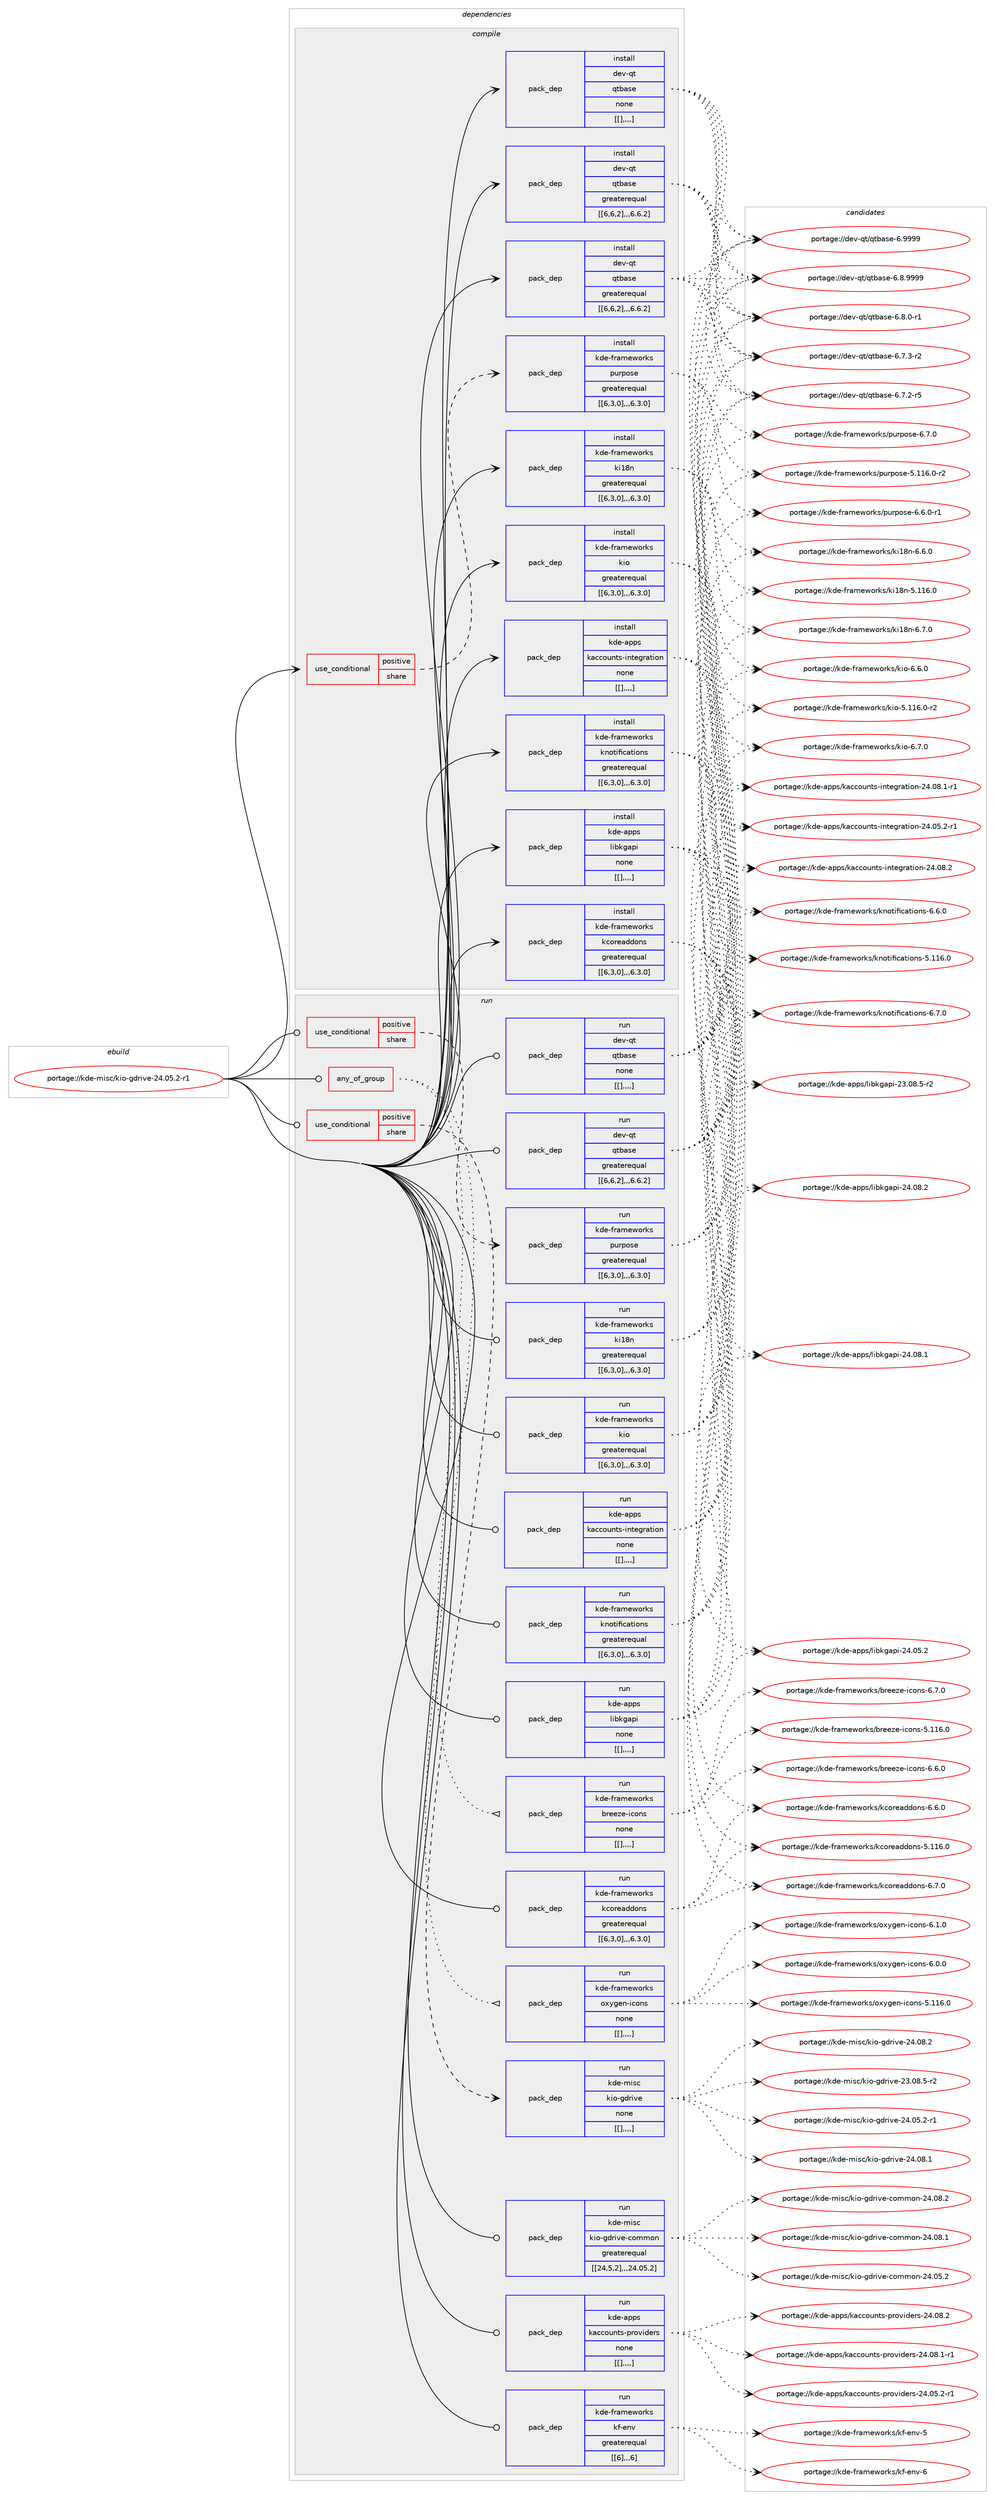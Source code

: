 digraph prolog {

# *************
# Graph options
# *************

newrank=true;
concentrate=true;
compound=true;
graph [rankdir=LR,fontname=Helvetica,fontsize=10,ranksep=1.5];#, ranksep=2.5, nodesep=0.2];
edge  [arrowhead=vee];
node  [fontname=Helvetica,fontsize=10];

# **********
# The ebuild
# **********

subgraph cluster_leftcol {
color=gray;
label=<<i>ebuild</i>>;
id [label="portage://kde-misc/kio-gdrive-24.05.2-r1", color=red, width=4, href="../kde-misc/kio-gdrive-24.05.2-r1.svg"];
}

# ****************
# The dependencies
# ****************

subgraph cluster_midcol {
color=gray;
label=<<i>dependencies</i>>;
subgraph cluster_compile {
fillcolor="#eeeeee";
style=filled;
label=<<i>compile</i>>;
subgraph cond73740 {
dependency287609 [label=<<TABLE BORDER="0" CELLBORDER="1" CELLSPACING="0" CELLPADDING="4"><TR><TD ROWSPAN="3" CELLPADDING="10">use_conditional</TD></TR><TR><TD>positive</TD></TR><TR><TD>share</TD></TR></TABLE>>, shape=none, color=red];
subgraph pack211575 {
dependency287631 [label=<<TABLE BORDER="0" CELLBORDER="1" CELLSPACING="0" CELLPADDING="4" WIDTH="220"><TR><TD ROWSPAN="6" CELLPADDING="30">pack_dep</TD></TR><TR><TD WIDTH="110">install</TD></TR><TR><TD>kde-frameworks</TD></TR><TR><TD>purpose</TD></TR><TR><TD>greaterequal</TD></TR><TR><TD>[[6,3,0],,,6.3.0]</TD></TR></TABLE>>, shape=none, color=blue];
}
dependency287609:e -> dependency287631:w [weight=20,style="dashed",arrowhead="vee"];
}
id:e -> dependency287609:w [weight=20,style="solid",arrowhead="vee"];
subgraph pack211580 {
dependency287654 [label=<<TABLE BORDER="0" CELLBORDER="1" CELLSPACING="0" CELLPADDING="4" WIDTH="220"><TR><TD ROWSPAN="6" CELLPADDING="30">pack_dep</TD></TR><TR><TD WIDTH="110">install</TD></TR><TR><TD>dev-qt</TD></TR><TR><TD>qtbase</TD></TR><TR><TD>greaterequal</TD></TR><TR><TD>[[6,6,2],,,6.6.2]</TD></TR></TABLE>>, shape=none, color=blue];
}
id:e -> dependency287654:w [weight=20,style="solid",arrowhead="vee"];
subgraph pack211610 {
dependency287673 [label=<<TABLE BORDER="0" CELLBORDER="1" CELLSPACING="0" CELLPADDING="4" WIDTH="220"><TR><TD ROWSPAN="6" CELLPADDING="30">pack_dep</TD></TR><TR><TD WIDTH="110">install</TD></TR><TR><TD>dev-qt</TD></TR><TR><TD>qtbase</TD></TR><TR><TD>greaterequal</TD></TR><TR><TD>[[6,6,2],,,6.6.2]</TD></TR></TABLE>>, shape=none, color=blue];
}
id:e -> dependency287673:w [weight=20,style="solid",arrowhead="vee"];
subgraph pack211616 {
dependency287702 [label=<<TABLE BORDER="0" CELLBORDER="1" CELLSPACING="0" CELLPADDING="4" WIDTH="220"><TR><TD ROWSPAN="6" CELLPADDING="30">pack_dep</TD></TR><TR><TD WIDTH="110">install</TD></TR><TR><TD>dev-qt</TD></TR><TR><TD>qtbase</TD></TR><TR><TD>none</TD></TR><TR><TD>[[],,,,]</TD></TR></TABLE>>, shape=none, color=blue];
}
id:e -> dependency287702:w [weight=20,style="solid",arrowhead="vee"];
subgraph pack211695 {
dependency287782 [label=<<TABLE BORDER="0" CELLBORDER="1" CELLSPACING="0" CELLPADDING="4" WIDTH="220"><TR><TD ROWSPAN="6" CELLPADDING="30">pack_dep</TD></TR><TR><TD WIDTH="110">install</TD></TR><TR><TD>kde-apps</TD></TR><TR><TD>kaccounts-integration</TD></TR><TR><TD>none</TD></TR><TR><TD>[[],,,,]</TD></TR></TABLE>>, shape=none, color=blue];
}
id:e -> dependency287782:w [weight=20,style="solid",arrowhead="vee"];
subgraph pack211716 {
dependency287806 [label=<<TABLE BORDER="0" CELLBORDER="1" CELLSPACING="0" CELLPADDING="4" WIDTH="220"><TR><TD ROWSPAN="6" CELLPADDING="30">pack_dep</TD></TR><TR><TD WIDTH="110">install</TD></TR><TR><TD>kde-apps</TD></TR><TR><TD>libkgapi</TD></TR><TR><TD>none</TD></TR><TR><TD>[[],,,,]</TD></TR></TABLE>>, shape=none, color=blue];
}
id:e -> dependency287806:w [weight=20,style="solid",arrowhead="vee"];
subgraph pack211737 {
dependency287882 [label=<<TABLE BORDER="0" CELLBORDER="1" CELLSPACING="0" CELLPADDING="4" WIDTH="220"><TR><TD ROWSPAN="6" CELLPADDING="30">pack_dep</TD></TR><TR><TD WIDTH="110">install</TD></TR><TR><TD>kde-frameworks</TD></TR><TR><TD>kcoreaddons</TD></TR><TR><TD>greaterequal</TD></TR><TR><TD>[[6,3,0],,,6.3.0]</TD></TR></TABLE>>, shape=none, color=blue];
}
id:e -> dependency287882:w [weight=20,style="solid",arrowhead="vee"];
subgraph pack211816 {
dependency287900 [label=<<TABLE BORDER="0" CELLBORDER="1" CELLSPACING="0" CELLPADDING="4" WIDTH="220"><TR><TD ROWSPAN="6" CELLPADDING="30">pack_dep</TD></TR><TR><TD WIDTH="110">install</TD></TR><TR><TD>kde-frameworks</TD></TR><TR><TD>ki18n</TD></TR><TR><TD>greaterequal</TD></TR><TR><TD>[[6,3,0],,,6.3.0]</TD></TR></TABLE>>, shape=none, color=blue];
}
id:e -> dependency287900:w [weight=20,style="solid",arrowhead="vee"];
subgraph pack211817 {
dependency287994 [label=<<TABLE BORDER="0" CELLBORDER="1" CELLSPACING="0" CELLPADDING="4" WIDTH="220"><TR><TD ROWSPAN="6" CELLPADDING="30">pack_dep</TD></TR><TR><TD WIDTH="110">install</TD></TR><TR><TD>kde-frameworks</TD></TR><TR><TD>kio</TD></TR><TR><TD>greaterequal</TD></TR><TR><TD>[[6,3,0],,,6.3.0]</TD></TR></TABLE>>, shape=none, color=blue];
}
id:e -> dependency287994:w [weight=20,style="solid",arrowhead="vee"];
subgraph pack211986 {
dependency288079 [label=<<TABLE BORDER="0" CELLBORDER="1" CELLSPACING="0" CELLPADDING="4" WIDTH="220"><TR><TD ROWSPAN="6" CELLPADDING="30">pack_dep</TD></TR><TR><TD WIDTH="110">install</TD></TR><TR><TD>kde-frameworks</TD></TR><TR><TD>knotifications</TD></TR><TR><TD>greaterequal</TD></TR><TR><TD>[[6,3,0],,,6.3.0]</TD></TR></TABLE>>, shape=none, color=blue];
}
id:e -> dependency288079:w [weight=20,style="solid",arrowhead="vee"];
}
subgraph cluster_compileandrun {
fillcolor="#eeeeee";
style=filled;
label=<<i>compile and run</i>>;
}
subgraph cluster_run {
fillcolor="#eeeeee";
style=filled;
label=<<i>run</i>>;
subgraph any2161 {
dependency288115 [label=<<TABLE BORDER="0" CELLBORDER="1" CELLSPACING="0" CELLPADDING="4"><TR><TD CELLPADDING="10">any_of_group</TD></TR></TABLE>>, shape=none, color=red];subgraph pack212025 {
dependency288169 [label=<<TABLE BORDER="0" CELLBORDER="1" CELLSPACING="0" CELLPADDING="4" WIDTH="220"><TR><TD ROWSPAN="6" CELLPADDING="30">pack_dep</TD></TR><TR><TD WIDTH="110">run</TD></TR><TR><TD>kde-frameworks</TD></TR><TR><TD>breeze-icons</TD></TR><TR><TD>none</TD></TR><TR><TD>[[],,,,]</TD></TR></TABLE>>, shape=none, color=blue];
}
dependency288115:e -> dependency288169:w [weight=20,style="dotted",arrowhead="oinv"];
subgraph pack212088 {
dependency288220 [label=<<TABLE BORDER="0" CELLBORDER="1" CELLSPACING="0" CELLPADDING="4" WIDTH="220"><TR><TD ROWSPAN="6" CELLPADDING="30">pack_dep</TD></TR><TR><TD WIDTH="110">run</TD></TR><TR><TD>kde-frameworks</TD></TR><TR><TD>oxygen-icons</TD></TR><TR><TD>none</TD></TR><TR><TD>[[],,,,]</TD></TR></TABLE>>, shape=none, color=blue];
}
dependency288115:e -> dependency288220:w [weight=20,style="dotted",arrowhead="oinv"];
}
id:e -> dependency288115:w [weight=20,style="solid",arrowhead="odot"];
subgraph cond73783 {
dependency288244 [label=<<TABLE BORDER="0" CELLBORDER="1" CELLSPACING="0" CELLPADDING="4"><TR><TD ROWSPAN="3" CELLPADDING="10">use_conditional</TD></TR><TR><TD>positive</TD></TR><TR><TD>share</TD></TR></TABLE>>, shape=none, color=red];
subgraph pack212159 {
dependency288294 [label=<<TABLE BORDER="0" CELLBORDER="1" CELLSPACING="0" CELLPADDING="4" WIDTH="220"><TR><TD ROWSPAN="6" CELLPADDING="30">pack_dep</TD></TR><TR><TD WIDTH="110">run</TD></TR><TR><TD>kde-frameworks</TD></TR><TR><TD>purpose</TD></TR><TR><TD>greaterequal</TD></TR><TR><TD>[[6,3,0],,,6.3.0]</TD></TR></TABLE>>, shape=none, color=blue];
}
dependency288244:e -> dependency288294:w [weight=20,style="dashed",arrowhead="vee"];
}
id:e -> dependency288244:w [weight=20,style="solid",arrowhead="odot"];
subgraph cond73787 {
dependency288346 [label=<<TABLE BORDER="0" CELLBORDER="1" CELLSPACING="0" CELLPADDING="4"><TR><TD ROWSPAN="3" CELLPADDING="10">use_conditional</TD></TR><TR><TD>positive</TD></TR><TR><TD>share</TD></TR></TABLE>>, shape=none, color=red];
subgraph pack212273 {
dependency288403 [label=<<TABLE BORDER="0" CELLBORDER="1" CELLSPACING="0" CELLPADDING="4" WIDTH="220"><TR><TD ROWSPAN="6" CELLPADDING="30">pack_dep</TD></TR><TR><TD WIDTH="110">run</TD></TR><TR><TD>kde-misc</TD></TR><TR><TD>kio-gdrive</TD></TR><TR><TD>none</TD></TR><TR><TD>[[],,,,]</TD></TR></TABLE>>, shape=none, color=blue];
}
dependency288346:e -> dependency288403:w [weight=20,style="dashed",arrowhead="vee"];
}
id:e -> dependency288346:w [weight=20,style="solid",arrowhead="odot"];
subgraph pack212289 {
dependency288411 [label=<<TABLE BORDER="0" CELLBORDER="1" CELLSPACING="0" CELLPADDING="4" WIDTH="220"><TR><TD ROWSPAN="6" CELLPADDING="30">pack_dep</TD></TR><TR><TD WIDTH="110">run</TD></TR><TR><TD>dev-qt</TD></TR><TR><TD>qtbase</TD></TR><TR><TD>greaterequal</TD></TR><TR><TD>[[6,6,2],,,6.6.2]</TD></TR></TABLE>>, shape=none, color=blue];
}
id:e -> dependency288411:w [weight=20,style="solid",arrowhead="odot"];
subgraph pack212293 {
dependency288454 [label=<<TABLE BORDER="0" CELLBORDER="1" CELLSPACING="0" CELLPADDING="4" WIDTH="220"><TR><TD ROWSPAN="6" CELLPADDING="30">pack_dep</TD></TR><TR><TD WIDTH="110">run</TD></TR><TR><TD>dev-qt</TD></TR><TR><TD>qtbase</TD></TR><TR><TD>none</TD></TR><TR><TD>[[],,,,]</TD></TR></TABLE>>, shape=none, color=blue];
}
id:e -> dependency288454:w [weight=20,style="solid",arrowhead="odot"];
subgraph pack212336 {
dependency288461 [label=<<TABLE BORDER="0" CELLBORDER="1" CELLSPACING="0" CELLPADDING="4" WIDTH="220"><TR><TD ROWSPAN="6" CELLPADDING="30">pack_dep</TD></TR><TR><TD WIDTH="110">run</TD></TR><TR><TD>kde-apps</TD></TR><TR><TD>kaccounts-integration</TD></TR><TR><TD>none</TD></TR><TR><TD>[[],,,,]</TD></TR></TABLE>>, shape=none, color=blue];
}
id:e -> dependency288461:w [weight=20,style="solid",arrowhead="odot"];
subgraph pack212368 {
dependency288502 [label=<<TABLE BORDER="0" CELLBORDER="1" CELLSPACING="0" CELLPADDING="4" WIDTH="220"><TR><TD ROWSPAN="6" CELLPADDING="30">pack_dep</TD></TR><TR><TD WIDTH="110">run</TD></TR><TR><TD>kde-apps</TD></TR><TR><TD>kaccounts-providers</TD></TR><TR><TD>none</TD></TR><TR><TD>[[],,,,]</TD></TR></TABLE>>, shape=none, color=blue];
}
id:e -> dependency288502:w [weight=20,style="solid",arrowhead="odot"];
subgraph pack212424 {
dependency288569 [label=<<TABLE BORDER="0" CELLBORDER="1" CELLSPACING="0" CELLPADDING="4" WIDTH="220"><TR><TD ROWSPAN="6" CELLPADDING="30">pack_dep</TD></TR><TR><TD WIDTH="110">run</TD></TR><TR><TD>kde-apps</TD></TR><TR><TD>libkgapi</TD></TR><TR><TD>none</TD></TR><TR><TD>[[],,,,]</TD></TR></TABLE>>, shape=none, color=blue];
}
id:e -> dependency288569:w [weight=20,style="solid",arrowhead="odot"];
subgraph pack212469 {
dependency288620 [label=<<TABLE BORDER="0" CELLBORDER="1" CELLSPACING="0" CELLPADDING="4" WIDTH="220"><TR><TD ROWSPAN="6" CELLPADDING="30">pack_dep</TD></TR><TR><TD WIDTH="110">run</TD></TR><TR><TD>kde-frameworks</TD></TR><TR><TD>kcoreaddons</TD></TR><TR><TD>greaterequal</TD></TR><TR><TD>[[6,3,0],,,6.3.0]</TD></TR></TABLE>>, shape=none, color=blue];
}
id:e -> dependency288620:w [weight=20,style="solid",arrowhead="odot"];
subgraph pack212501 {
dependency288635 [label=<<TABLE BORDER="0" CELLBORDER="1" CELLSPACING="0" CELLPADDING="4" WIDTH="220"><TR><TD ROWSPAN="6" CELLPADDING="30">pack_dep</TD></TR><TR><TD WIDTH="110">run</TD></TR><TR><TD>kde-frameworks</TD></TR><TR><TD>kf-env</TD></TR><TR><TD>greaterequal</TD></TR><TR><TD>[[6],,,6]</TD></TR></TABLE>>, shape=none, color=blue];
}
id:e -> dependency288635:w [weight=20,style="solid",arrowhead="odot"];
subgraph pack212503 {
dependency288640 [label=<<TABLE BORDER="0" CELLBORDER="1" CELLSPACING="0" CELLPADDING="4" WIDTH="220"><TR><TD ROWSPAN="6" CELLPADDING="30">pack_dep</TD></TR><TR><TD WIDTH="110">run</TD></TR><TR><TD>kde-frameworks</TD></TR><TR><TD>ki18n</TD></TR><TR><TD>greaterequal</TD></TR><TR><TD>[[6,3,0],,,6.3.0]</TD></TR></TABLE>>, shape=none, color=blue];
}
id:e -> dependency288640:w [weight=20,style="solid",arrowhead="odot"];
subgraph pack212506 {
dependency288641 [label=<<TABLE BORDER="0" CELLBORDER="1" CELLSPACING="0" CELLPADDING="4" WIDTH="220"><TR><TD ROWSPAN="6" CELLPADDING="30">pack_dep</TD></TR><TR><TD WIDTH="110">run</TD></TR><TR><TD>kde-frameworks</TD></TR><TR><TD>kio</TD></TR><TR><TD>greaterequal</TD></TR><TR><TD>[[6,3,0],,,6.3.0]</TD></TR></TABLE>>, shape=none, color=blue];
}
id:e -> dependency288641:w [weight=20,style="solid",arrowhead="odot"];
subgraph pack212509 {
dependency288674 [label=<<TABLE BORDER="0" CELLBORDER="1" CELLSPACING="0" CELLPADDING="4" WIDTH="220"><TR><TD ROWSPAN="6" CELLPADDING="30">pack_dep</TD></TR><TR><TD WIDTH="110">run</TD></TR><TR><TD>kde-frameworks</TD></TR><TR><TD>knotifications</TD></TR><TR><TD>greaterequal</TD></TR><TR><TD>[[6,3,0],,,6.3.0]</TD></TR></TABLE>>, shape=none, color=blue];
}
id:e -> dependency288674:w [weight=20,style="solid",arrowhead="odot"];
subgraph pack212546 {
dependency288692 [label=<<TABLE BORDER="0" CELLBORDER="1" CELLSPACING="0" CELLPADDING="4" WIDTH="220"><TR><TD ROWSPAN="6" CELLPADDING="30">pack_dep</TD></TR><TR><TD WIDTH="110">run</TD></TR><TR><TD>kde-misc</TD></TR><TR><TD>kio-gdrive-common</TD></TR><TR><TD>greaterequal</TD></TR><TR><TD>[[24,5,2],,,24.05.2]</TD></TR></TABLE>>, shape=none, color=blue];
}
id:e -> dependency288692:w [weight=20,style="solid",arrowhead="odot"];
}
}

# **************
# The candidates
# **************

subgraph cluster_choices {
rank=same;
color=gray;
label=<<i>candidates</i>>;

subgraph choice211593 {
color=black;
nodesep=1;
choice107100101451021149710910111911111410711547112117114112111115101455446554648 [label="portage://kde-frameworks/purpose-6.7.0", color=red, width=4,href="../kde-frameworks/purpose-6.7.0.svg"];
choice1071001014510211497109101119111114107115471121171141121111151014554465446484511449 [label="portage://kde-frameworks/purpose-6.6.0-r1", color=red, width=4,href="../kde-frameworks/purpose-6.6.0-r1.svg"];
choice10710010145102114971091011191111141071154711211711411211111510145534649495446484511450 [label="portage://kde-frameworks/purpose-5.116.0-r2", color=red, width=4,href="../kde-frameworks/purpose-5.116.0-r2.svg"];
dependency287631:e -> choice107100101451021149710910111911111410711547112117114112111115101455446554648:w [style=dotted,weight="100"];
dependency287631:e -> choice1071001014510211497109101119111114107115471121171141121111151014554465446484511449:w [style=dotted,weight="100"];
dependency287631:e -> choice10710010145102114971091011191111141071154711211711411211111510145534649495446484511450:w [style=dotted,weight="100"];
}
subgraph choice211596 {
color=black;
nodesep=1;
choice1001011184511311647113116989711510145544657575757 [label="portage://dev-qt/qtbase-6.9999", color=red, width=4,href="../dev-qt/qtbase-6.9999.svg"];
choice10010111845113116471131169897115101455446564657575757 [label="portage://dev-qt/qtbase-6.8.9999", color=red, width=4,href="../dev-qt/qtbase-6.8.9999.svg"];
choice100101118451131164711311698971151014554465646484511449 [label="portage://dev-qt/qtbase-6.8.0-r1", color=red, width=4,href="../dev-qt/qtbase-6.8.0-r1.svg"];
choice100101118451131164711311698971151014554465546514511450 [label="portage://dev-qt/qtbase-6.7.3-r2", color=red, width=4,href="../dev-qt/qtbase-6.7.3-r2.svg"];
choice100101118451131164711311698971151014554465546504511453 [label="portage://dev-qt/qtbase-6.7.2-r5", color=red, width=4,href="../dev-qt/qtbase-6.7.2-r5.svg"];
dependency287654:e -> choice1001011184511311647113116989711510145544657575757:w [style=dotted,weight="100"];
dependency287654:e -> choice10010111845113116471131169897115101455446564657575757:w [style=dotted,weight="100"];
dependency287654:e -> choice100101118451131164711311698971151014554465646484511449:w [style=dotted,weight="100"];
dependency287654:e -> choice100101118451131164711311698971151014554465546514511450:w [style=dotted,weight="100"];
dependency287654:e -> choice100101118451131164711311698971151014554465546504511453:w [style=dotted,weight="100"];
}
subgraph choice211621 {
color=black;
nodesep=1;
choice1001011184511311647113116989711510145544657575757 [label="portage://dev-qt/qtbase-6.9999", color=red, width=4,href="../dev-qt/qtbase-6.9999.svg"];
choice10010111845113116471131169897115101455446564657575757 [label="portage://dev-qt/qtbase-6.8.9999", color=red, width=4,href="../dev-qt/qtbase-6.8.9999.svg"];
choice100101118451131164711311698971151014554465646484511449 [label="portage://dev-qt/qtbase-6.8.0-r1", color=red, width=4,href="../dev-qt/qtbase-6.8.0-r1.svg"];
choice100101118451131164711311698971151014554465546514511450 [label="portage://dev-qt/qtbase-6.7.3-r2", color=red, width=4,href="../dev-qt/qtbase-6.7.3-r2.svg"];
choice100101118451131164711311698971151014554465546504511453 [label="portage://dev-qt/qtbase-6.7.2-r5", color=red, width=4,href="../dev-qt/qtbase-6.7.2-r5.svg"];
dependency287673:e -> choice1001011184511311647113116989711510145544657575757:w [style=dotted,weight="100"];
dependency287673:e -> choice10010111845113116471131169897115101455446564657575757:w [style=dotted,weight="100"];
dependency287673:e -> choice100101118451131164711311698971151014554465646484511449:w [style=dotted,weight="100"];
dependency287673:e -> choice100101118451131164711311698971151014554465546514511450:w [style=dotted,weight="100"];
dependency287673:e -> choice100101118451131164711311698971151014554465546504511453:w [style=dotted,weight="100"];
}
subgraph choice211628 {
color=black;
nodesep=1;
choice1001011184511311647113116989711510145544657575757 [label="portage://dev-qt/qtbase-6.9999", color=red, width=4,href="../dev-qt/qtbase-6.9999.svg"];
choice10010111845113116471131169897115101455446564657575757 [label="portage://dev-qt/qtbase-6.8.9999", color=red, width=4,href="../dev-qt/qtbase-6.8.9999.svg"];
choice100101118451131164711311698971151014554465646484511449 [label="portage://dev-qt/qtbase-6.8.0-r1", color=red, width=4,href="../dev-qt/qtbase-6.8.0-r1.svg"];
choice100101118451131164711311698971151014554465546514511450 [label="portage://dev-qt/qtbase-6.7.3-r2", color=red, width=4,href="../dev-qt/qtbase-6.7.3-r2.svg"];
choice100101118451131164711311698971151014554465546504511453 [label="portage://dev-qt/qtbase-6.7.2-r5", color=red, width=4,href="../dev-qt/qtbase-6.7.2-r5.svg"];
dependency287702:e -> choice1001011184511311647113116989711510145544657575757:w [style=dotted,weight="100"];
dependency287702:e -> choice10010111845113116471131169897115101455446564657575757:w [style=dotted,weight="100"];
dependency287702:e -> choice100101118451131164711311698971151014554465646484511449:w [style=dotted,weight="100"];
dependency287702:e -> choice100101118451131164711311698971151014554465546514511450:w [style=dotted,weight="100"];
dependency287702:e -> choice100101118451131164711311698971151014554465546504511453:w [style=dotted,weight="100"];
}
subgraph choice211640 {
color=black;
nodesep=1;
choice10710010145971121121154710797999911111711011611545105110116101103114971161051111104550524648564650 [label="portage://kde-apps/kaccounts-integration-24.08.2", color=red, width=4,href="../kde-apps/kaccounts-integration-24.08.2.svg"];
choice107100101459711211211547107979999111117110116115451051101161011031149711610511111045505246485646494511449 [label="portage://kde-apps/kaccounts-integration-24.08.1-r1", color=red, width=4,href="../kde-apps/kaccounts-integration-24.08.1-r1.svg"];
choice107100101459711211211547107979999111117110116115451051101161011031149711610511111045505246485346504511449 [label="portage://kde-apps/kaccounts-integration-24.05.2-r1", color=red, width=4,href="../kde-apps/kaccounts-integration-24.05.2-r1.svg"];
dependency287782:e -> choice10710010145971121121154710797999911111711011611545105110116101103114971161051111104550524648564650:w [style=dotted,weight="100"];
dependency287782:e -> choice107100101459711211211547107979999111117110116115451051101161011031149711610511111045505246485646494511449:w [style=dotted,weight="100"];
dependency287782:e -> choice107100101459711211211547107979999111117110116115451051101161011031149711610511111045505246485346504511449:w [style=dotted,weight="100"];
}
subgraph choice211662 {
color=black;
nodesep=1;
choice10710010145971121121154710810598107103971121054550524648564650 [label="portage://kde-apps/libkgapi-24.08.2", color=red, width=4,href="../kde-apps/libkgapi-24.08.2.svg"];
choice10710010145971121121154710810598107103971121054550524648564649 [label="portage://kde-apps/libkgapi-24.08.1", color=red, width=4,href="../kde-apps/libkgapi-24.08.1.svg"];
choice10710010145971121121154710810598107103971121054550524648534650 [label="portage://kde-apps/libkgapi-24.05.2", color=red, width=4,href="../kde-apps/libkgapi-24.05.2.svg"];
choice107100101459711211211547108105981071039711210545505146485646534511450 [label="portage://kde-apps/libkgapi-23.08.5-r2", color=red, width=4,href="../kde-apps/libkgapi-23.08.5-r2.svg"];
dependency287806:e -> choice10710010145971121121154710810598107103971121054550524648564650:w [style=dotted,weight="100"];
dependency287806:e -> choice10710010145971121121154710810598107103971121054550524648564649:w [style=dotted,weight="100"];
dependency287806:e -> choice10710010145971121121154710810598107103971121054550524648534650:w [style=dotted,weight="100"];
dependency287806:e -> choice107100101459711211211547108105981071039711210545505146485646534511450:w [style=dotted,weight="100"];
}
subgraph choice211666 {
color=black;
nodesep=1;
choice1071001014510211497109101119111114107115471079911111410197100100111110115455446554648 [label="portage://kde-frameworks/kcoreaddons-6.7.0", color=red, width=4,href="../kde-frameworks/kcoreaddons-6.7.0.svg"];
choice1071001014510211497109101119111114107115471079911111410197100100111110115455446544648 [label="portage://kde-frameworks/kcoreaddons-6.6.0", color=red, width=4,href="../kde-frameworks/kcoreaddons-6.6.0.svg"];
choice10710010145102114971091011191111141071154710799111114101971001001111101154553464949544648 [label="portage://kde-frameworks/kcoreaddons-5.116.0", color=red, width=4,href="../kde-frameworks/kcoreaddons-5.116.0.svg"];
dependency287882:e -> choice1071001014510211497109101119111114107115471079911111410197100100111110115455446554648:w [style=dotted,weight="100"];
dependency287882:e -> choice1071001014510211497109101119111114107115471079911111410197100100111110115455446544648:w [style=dotted,weight="100"];
dependency287882:e -> choice10710010145102114971091011191111141071154710799111114101971001001111101154553464949544648:w [style=dotted,weight="100"];
}
subgraph choice211669 {
color=black;
nodesep=1;
choice1071001014510211497109101119111114107115471071054956110455446554648 [label="portage://kde-frameworks/ki18n-6.7.0", color=red, width=4,href="../kde-frameworks/ki18n-6.7.0.svg"];
choice1071001014510211497109101119111114107115471071054956110455446544648 [label="portage://kde-frameworks/ki18n-6.6.0", color=red, width=4,href="../kde-frameworks/ki18n-6.6.0.svg"];
choice10710010145102114971091011191111141071154710710549561104553464949544648 [label="portage://kde-frameworks/ki18n-5.116.0", color=red, width=4,href="../kde-frameworks/ki18n-5.116.0.svg"];
dependency287900:e -> choice1071001014510211497109101119111114107115471071054956110455446554648:w [style=dotted,weight="100"];
dependency287900:e -> choice1071001014510211497109101119111114107115471071054956110455446544648:w [style=dotted,weight="100"];
dependency287900:e -> choice10710010145102114971091011191111141071154710710549561104553464949544648:w [style=dotted,weight="100"];
}
subgraph choice211684 {
color=black;
nodesep=1;
choice107100101451021149710910111911111410711547107105111455446554648 [label="portage://kde-frameworks/kio-6.7.0", color=red, width=4,href="../kde-frameworks/kio-6.7.0.svg"];
choice107100101451021149710910111911111410711547107105111455446544648 [label="portage://kde-frameworks/kio-6.6.0", color=red, width=4,href="../kde-frameworks/kio-6.6.0.svg"];
choice10710010145102114971091011191111141071154710710511145534649495446484511450 [label="portage://kde-frameworks/kio-5.116.0-r2", color=red, width=4,href="../kde-frameworks/kio-5.116.0-r2.svg"];
dependency287994:e -> choice107100101451021149710910111911111410711547107105111455446554648:w [style=dotted,weight="100"];
dependency287994:e -> choice107100101451021149710910111911111410711547107105111455446544648:w [style=dotted,weight="100"];
dependency287994:e -> choice10710010145102114971091011191111141071154710710511145534649495446484511450:w [style=dotted,weight="100"];
}
subgraph choice211708 {
color=black;
nodesep=1;
choice1071001014510211497109101119111114107115471071101111161051021059997116105111110115455446554648 [label="portage://kde-frameworks/knotifications-6.7.0", color=red, width=4,href="../kde-frameworks/knotifications-6.7.0.svg"];
choice1071001014510211497109101119111114107115471071101111161051021059997116105111110115455446544648 [label="portage://kde-frameworks/knotifications-6.6.0", color=red, width=4,href="../kde-frameworks/knotifications-6.6.0.svg"];
choice10710010145102114971091011191111141071154710711011111610510210599971161051111101154553464949544648 [label="portage://kde-frameworks/knotifications-5.116.0", color=red, width=4,href="../kde-frameworks/knotifications-5.116.0.svg"];
dependency288079:e -> choice1071001014510211497109101119111114107115471071101111161051021059997116105111110115455446554648:w [style=dotted,weight="100"];
dependency288079:e -> choice1071001014510211497109101119111114107115471071101111161051021059997116105111110115455446544648:w [style=dotted,weight="100"];
dependency288079:e -> choice10710010145102114971091011191111141071154710711011111610510210599971161051111101154553464949544648:w [style=dotted,weight="100"];
}
subgraph choice211715 {
color=black;
nodesep=1;
choice107100101451021149710910111911111410711547981141011011221014510599111110115455446554648 [label="portage://kde-frameworks/breeze-icons-6.7.0", color=red, width=4,href="../kde-frameworks/breeze-icons-6.7.0.svg"];
choice107100101451021149710910111911111410711547981141011011221014510599111110115455446544648 [label="portage://kde-frameworks/breeze-icons-6.6.0", color=red, width=4,href="../kde-frameworks/breeze-icons-6.6.0.svg"];
choice1071001014510211497109101119111114107115479811410110112210145105991111101154553464949544648 [label="portage://kde-frameworks/breeze-icons-5.116.0", color=red, width=4,href="../kde-frameworks/breeze-icons-5.116.0.svg"];
dependency288169:e -> choice107100101451021149710910111911111410711547981141011011221014510599111110115455446554648:w [style=dotted,weight="100"];
dependency288169:e -> choice107100101451021149710910111911111410711547981141011011221014510599111110115455446544648:w [style=dotted,weight="100"];
dependency288169:e -> choice1071001014510211497109101119111114107115479811410110112210145105991111101154553464949544648:w [style=dotted,weight="100"];
}
subgraph choice211724 {
color=black;
nodesep=1;
choice1071001014510211497109101119111114107115471111201211031011104510599111110115455446494648 [label="portage://kde-frameworks/oxygen-icons-6.1.0", color=red, width=4,href="../kde-frameworks/oxygen-icons-6.1.0.svg"];
choice1071001014510211497109101119111114107115471111201211031011104510599111110115455446484648 [label="portage://kde-frameworks/oxygen-icons-6.0.0", color=red, width=4,href="../kde-frameworks/oxygen-icons-6.0.0.svg"];
choice10710010145102114971091011191111141071154711112012110310111045105991111101154553464949544648 [label="portage://kde-frameworks/oxygen-icons-5.116.0", color=red, width=4,href="../kde-frameworks/oxygen-icons-5.116.0.svg"];
dependency288220:e -> choice1071001014510211497109101119111114107115471111201211031011104510599111110115455446494648:w [style=dotted,weight="100"];
dependency288220:e -> choice1071001014510211497109101119111114107115471111201211031011104510599111110115455446484648:w [style=dotted,weight="100"];
dependency288220:e -> choice10710010145102114971091011191111141071154711112012110310111045105991111101154553464949544648:w [style=dotted,weight="100"];
}
subgraph choice211739 {
color=black;
nodesep=1;
choice107100101451021149710910111911111410711547112117114112111115101455446554648 [label="portage://kde-frameworks/purpose-6.7.0", color=red, width=4,href="../kde-frameworks/purpose-6.7.0.svg"];
choice1071001014510211497109101119111114107115471121171141121111151014554465446484511449 [label="portage://kde-frameworks/purpose-6.6.0-r1", color=red, width=4,href="../kde-frameworks/purpose-6.6.0-r1.svg"];
choice10710010145102114971091011191111141071154711211711411211111510145534649495446484511450 [label="portage://kde-frameworks/purpose-5.116.0-r2", color=red, width=4,href="../kde-frameworks/purpose-5.116.0-r2.svg"];
dependency288294:e -> choice107100101451021149710910111911111410711547112117114112111115101455446554648:w [style=dotted,weight="100"];
dependency288294:e -> choice1071001014510211497109101119111114107115471121171141121111151014554465446484511449:w [style=dotted,weight="100"];
dependency288294:e -> choice10710010145102114971091011191111141071154711211711411211111510145534649495446484511450:w [style=dotted,weight="100"];
}
subgraph choice211761 {
color=black;
nodesep=1;
choice107100101451091051159947107105111451031001141051181014550524648564650 [label="portage://kde-misc/kio-gdrive-24.08.2", color=red, width=4,href="../kde-misc/kio-gdrive-24.08.2.svg"];
choice107100101451091051159947107105111451031001141051181014550524648564649 [label="portage://kde-misc/kio-gdrive-24.08.1", color=red, width=4,href="../kde-misc/kio-gdrive-24.08.1.svg"];
choice1071001014510910511599471071051114510310011410511810145505246485346504511449 [label="portage://kde-misc/kio-gdrive-24.05.2-r1", color=red, width=4,href="../kde-misc/kio-gdrive-24.05.2-r1.svg"];
choice1071001014510910511599471071051114510310011410511810145505146485646534511450 [label="portage://kde-misc/kio-gdrive-23.08.5-r2", color=red, width=4,href="../kde-misc/kio-gdrive-23.08.5-r2.svg"];
dependency288403:e -> choice107100101451091051159947107105111451031001141051181014550524648564650:w [style=dotted,weight="100"];
dependency288403:e -> choice107100101451091051159947107105111451031001141051181014550524648564649:w [style=dotted,weight="100"];
dependency288403:e -> choice1071001014510910511599471071051114510310011410511810145505246485346504511449:w [style=dotted,weight="100"];
dependency288403:e -> choice1071001014510910511599471071051114510310011410511810145505146485646534511450:w [style=dotted,weight="100"];
}
subgraph choice211767 {
color=black;
nodesep=1;
choice1001011184511311647113116989711510145544657575757 [label="portage://dev-qt/qtbase-6.9999", color=red, width=4,href="../dev-qt/qtbase-6.9999.svg"];
choice10010111845113116471131169897115101455446564657575757 [label="portage://dev-qt/qtbase-6.8.9999", color=red, width=4,href="../dev-qt/qtbase-6.8.9999.svg"];
choice100101118451131164711311698971151014554465646484511449 [label="portage://dev-qt/qtbase-6.8.0-r1", color=red, width=4,href="../dev-qt/qtbase-6.8.0-r1.svg"];
choice100101118451131164711311698971151014554465546514511450 [label="portage://dev-qt/qtbase-6.7.3-r2", color=red, width=4,href="../dev-qt/qtbase-6.7.3-r2.svg"];
choice100101118451131164711311698971151014554465546504511453 [label="portage://dev-qt/qtbase-6.7.2-r5", color=red, width=4,href="../dev-qt/qtbase-6.7.2-r5.svg"];
dependency288411:e -> choice1001011184511311647113116989711510145544657575757:w [style=dotted,weight="100"];
dependency288411:e -> choice10010111845113116471131169897115101455446564657575757:w [style=dotted,weight="100"];
dependency288411:e -> choice100101118451131164711311698971151014554465646484511449:w [style=dotted,weight="100"];
dependency288411:e -> choice100101118451131164711311698971151014554465546514511450:w [style=dotted,weight="100"];
dependency288411:e -> choice100101118451131164711311698971151014554465546504511453:w [style=dotted,weight="100"];
}
subgraph choice211773 {
color=black;
nodesep=1;
choice1001011184511311647113116989711510145544657575757 [label="portage://dev-qt/qtbase-6.9999", color=red, width=4,href="../dev-qt/qtbase-6.9999.svg"];
choice10010111845113116471131169897115101455446564657575757 [label="portage://dev-qt/qtbase-6.8.9999", color=red, width=4,href="../dev-qt/qtbase-6.8.9999.svg"];
choice100101118451131164711311698971151014554465646484511449 [label="portage://dev-qt/qtbase-6.8.0-r1", color=red, width=4,href="../dev-qt/qtbase-6.8.0-r1.svg"];
choice100101118451131164711311698971151014554465546514511450 [label="portage://dev-qt/qtbase-6.7.3-r2", color=red, width=4,href="../dev-qt/qtbase-6.7.3-r2.svg"];
choice100101118451131164711311698971151014554465546504511453 [label="portage://dev-qt/qtbase-6.7.2-r5", color=red, width=4,href="../dev-qt/qtbase-6.7.2-r5.svg"];
dependency288454:e -> choice1001011184511311647113116989711510145544657575757:w [style=dotted,weight="100"];
dependency288454:e -> choice10010111845113116471131169897115101455446564657575757:w [style=dotted,weight="100"];
dependency288454:e -> choice100101118451131164711311698971151014554465646484511449:w [style=dotted,weight="100"];
dependency288454:e -> choice100101118451131164711311698971151014554465546514511450:w [style=dotted,weight="100"];
dependency288454:e -> choice100101118451131164711311698971151014554465546504511453:w [style=dotted,weight="100"];
}
subgraph choice211816 {
color=black;
nodesep=1;
choice10710010145971121121154710797999911111711011611545105110116101103114971161051111104550524648564650 [label="portage://kde-apps/kaccounts-integration-24.08.2", color=red, width=4,href="../kde-apps/kaccounts-integration-24.08.2.svg"];
choice107100101459711211211547107979999111117110116115451051101161011031149711610511111045505246485646494511449 [label="portage://kde-apps/kaccounts-integration-24.08.1-r1", color=red, width=4,href="../kde-apps/kaccounts-integration-24.08.1-r1.svg"];
choice107100101459711211211547107979999111117110116115451051101161011031149711610511111045505246485346504511449 [label="portage://kde-apps/kaccounts-integration-24.05.2-r1", color=red, width=4,href="../kde-apps/kaccounts-integration-24.05.2-r1.svg"];
dependency288461:e -> choice10710010145971121121154710797999911111711011611545105110116101103114971161051111104550524648564650:w [style=dotted,weight="100"];
dependency288461:e -> choice107100101459711211211547107979999111117110116115451051101161011031149711610511111045505246485646494511449:w [style=dotted,weight="100"];
dependency288461:e -> choice107100101459711211211547107979999111117110116115451051101161011031149711610511111045505246485346504511449:w [style=dotted,weight="100"];
}
subgraph choice211820 {
color=black;
nodesep=1;
choice107100101459711211211547107979999111117110116115451121141111181051001011141154550524648564650 [label="portage://kde-apps/kaccounts-providers-24.08.2", color=red, width=4,href="../kde-apps/kaccounts-providers-24.08.2.svg"];
choice1071001014597112112115471079799991111171101161154511211411111810510010111411545505246485646494511449 [label="portage://kde-apps/kaccounts-providers-24.08.1-r1", color=red, width=4,href="../kde-apps/kaccounts-providers-24.08.1-r1.svg"];
choice1071001014597112112115471079799991111171101161154511211411111810510010111411545505246485346504511449 [label="portage://kde-apps/kaccounts-providers-24.05.2-r1", color=red, width=4,href="../kde-apps/kaccounts-providers-24.05.2-r1.svg"];
dependency288502:e -> choice107100101459711211211547107979999111117110116115451121141111181051001011141154550524648564650:w [style=dotted,weight="100"];
dependency288502:e -> choice1071001014597112112115471079799991111171101161154511211411111810510010111411545505246485646494511449:w [style=dotted,weight="100"];
dependency288502:e -> choice1071001014597112112115471079799991111171101161154511211411111810510010111411545505246485346504511449:w [style=dotted,weight="100"];
}
subgraph choice211842 {
color=black;
nodesep=1;
choice10710010145971121121154710810598107103971121054550524648564650 [label="portage://kde-apps/libkgapi-24.08.2", color=red, width=4,href="../kde-apps/libkgapi-24.08.2.svg"];
choice10710010145971121121154710810598107103971121054550524648564649 [label="portage://kde-apps/libkgapi-24.08.1", color=red, width=4,href="../kde-apps/libkgapi-24.08.1.svg"];
choice10710010145971121121154710810598107103971121054550524648534650 [label="portage://kde-apps/libkgapi-24.05.2", color=red, width=4,href="../kde-apps/libkgapi-24.05.2.svg"];
choice107100101459711211211547108105981071039711210545505146485646534511450 [label="portage://kde-apps/libkgapi-23.08.5-r2", color=red, width=4,href="../kde-apps/libkgapi-23.08.5-r2.svg"];
dependency288569:e -> choice10710010145971121121154710810598107103971121054550524648564650:w [style=dotted,weight="100"];
dependency288569:e -> choice10710010145971121121154710810598107103971121054550524648564649:w [style=dotted,weight="100"];
dependency288569:e -> choice10710010145971121121154710810598107103971121054550524648534650:w [style=dotted,weight="100"];
dependency288569:e -> choice107100101459711211211547108105981071039711210545505146485646534511450:w [style=dotted,weight="100"];
}
subgraph choice211847 {
color=black;
nodesep=1;
choice1071001014510211497109101119111114107115471079911111410197100100111110115455446554648 [label="portage://kde-frameworks/kcoreaddons-6.7.0", color=red, width=4,href="../kde-frameworks/kcoreaddons-6.7.0.svg"];
choice1071001014510211497109101119111114107115471079911111410197100100111110115455446544648 [label="portage://kde-frameworks/kcoreaddons-6.6.0", color=red, width=4,href="../kde-frameworks/kcoreaddons-6.6.0.svg"];
choice10710010145102114971091011191111141071154710799111114101971001001111101154553464949544648 [label="portage://kde-frameworks/kcoreaddons-5.116.0", color=red, width=4,href="../kde-frameworks/kcoreaddons-5.116.0.svg"];
dependency288620:e -> choice1071001014510211497109101119111114107115471079911111410197100100111110115455446554648:w [style=dotted,weight="100"];
dependency288620:e -> choice1071001014510211497109101119111114107115471079911111410197100100111110115455446544648:w [style=dotted,weight="100"];
dependency288620:e -> choice10710010145102114971091011191111141071154710799111114101971001001111101154553464949544648:w [style=dotted,weight="100"];
}
subgraph choice211852 {
color=black;
nodesep=1;
choice107100101451021149710910111911111410711547107102451011101184554 [label="portage://kde-frameworks/kf-env-6", color=red, width=4,href="../kde-frameworks/kf-env-6.svg"];
choice107100101451021149710910111911111410711547107102451011101184553 [label="portage://kde-frameworks/kf-env-5", color=red, width=4,href="../kde-frameworks/kf-env-5.svg"];
dependency288635:e -> choice107100101451021149710910111911111410711547107102451011101184554:w [style=dotted,weight="100"];
dependency288635:e -> choice107100101451021149710910111911111410711547107102451011101184553:w [style=dotted,weight="100"];
}
subgraph choice211930 {
color=black;
nodesep=1;
choice1071001014510211497109101119111114107115471071054956110455446554648 [label="portage://kde-frameworks/ki18n-6.7.0", color=red, width=4,href="../kde-frameworks/ki18n-6.7.0.svg"];
choice1071001014510211497109101119111114107115471071054956110455446544648 [label="portage://kde-frameworks/ki18n-6.6.0", color=red, width=4,href="../kde-frameworks/ki18n-6.6.0.svg"];
choice10710010145102114971091011191111141071154710710549561104553464949544648 [label="portage://kde-frameworks/ki18n-5.116.0", color=red, width=4,href="../kde-frameworks/ki18n-5.116.0.svg"];
dependency288640:e -> choice1071001014510211497109101119111114107115471071054956110455446554648:w [style=dotted,weight="100"];
dependency288640:e -> choice1071001014510211497109101119111114107115471071054956110455446544648:w [style=dotted,weight="100"];
dependency288640:e -> choice10710010145102114971091011191111141071154710710549561104553464949544648:w [style=dotted,weight="100"];
}
subgraph choice211939 {
color=black;
nodesep=1;
choice107100101451021149710910111911111410711547107105111455446554648 [label="portage://kde-frameworks/kio-6.7.0", color=red, width=4,href="../kde-frameworks/kio-6.7.0.svg"];
choice107100101451021149710910111911111410711547107105111455446544648 [label="portage://kde-frameworks/kio-6.6.0", color=red, width=4,href="../kde-frameworks/kio-6.6.0.svg"];
choice10710010145102114971091011191111141071154710710511145534649495446484511450 [label="portage://kde-frameworks/kio-5.116.0-r2", color=red, width=4,href="../kde-frameworks/kio-5.116.0-r2.svg"];
dependency288641:e -> choice107100101451021149710910111911111410711547107105111455446554648:w [style=dotted,weight="100"];
dependency288641:e -> choice107100101451021149710910111911111410711547107105111455446544648:w [style=dotted,weight="100"];
dependency288641:e -> choice10710010145102114971091011191111141071154710710511145534649495446484511450:w [style=dotted,weight="100"];
}
subgraph choice212094 {
color=black;
nodesep=1;
choice1071001014510211497109101119111114107115471071101111161051021059997116105111110115455446554648 [label="portage://kde-frameworks/knotifications-6.7.0", color=red, width=4,href="../kde-frameworks/knotifications-6.7.0.svg"];
choice1071001014510211497109101119111114107115471071101111161051021059997116105111110115455446544648 [label="portage://kde-frameworks/knotifications-6.6.0", color=red, width=4,href="../kde-frameworks/knotifications-6.6.0.svg"];
choice10710010145102114971091011191111141071154710711011111610510210599971161051111101154553464949544648 [label="portage://kde-frameworks/knotifications-5.116.0", color=red, width=4,href="../kde-frameworks/knotifications-5.116.0.svg"];
dependency288674:e -> choice1071001014510211497109101119111114107115471071101111161051021059997116105111110115455446554648:w [style=dotted,weight="100"];
dependency288674:e -> choice1071001014510211497109101119111114107115471071101111161051021059997116105111110115455446544648:w [style=dotted,weight="100"];
dependency288674:e -> choice10710010145102114971091011191111141071154710711011111610510210599971161051111101154553464949544648:w [style=dotted,weight="100"];
}
subgraph choice212097 {
color=black;
nodesep=1;
choice1071001014510910511599471071051114510310011410511810145991111091091111104550524648564650 [label="portage://kde-misc/kio-gdrive-common-24.08.2", color=red, width=4,href="../kde-misc/kio-gdrive-common-24.08.2.svg"];
choice1071001014510910511599471071051114510310011410511810145991111091091111104550524648564649 [label="portage://kde-misc/kio-gdrive-common-24.08.1", color=red, width=4,href="../kde-misc/kio-gdrive-common-24.08.1.svg"];
choice1071001014510910511599471071051114510310011410511810145991111091091111104550524648534650 [label="portage://kde-misc/kio-gdrive-common-24.05.2", color=red, width=4,href="../kde-misc/kio-gdrive-common-24.05.2.svg"];
dependency288692:e -> choice1071001014510910511599471071051114510310011410511810145991111091091111104550524648564650:w [style=dotted,weight="100"];
dependency288692:e -> choice1071001014510910511599471071051114510310011410511810145991111091091111104550524648564649:w [style=dotted,weight="100"];
dependency288692:e -> choice1071001014510910511599471071051114510310011410511810145991111091091111104550524648534650:w [style=dotted,weight="100"];
}
}

}
